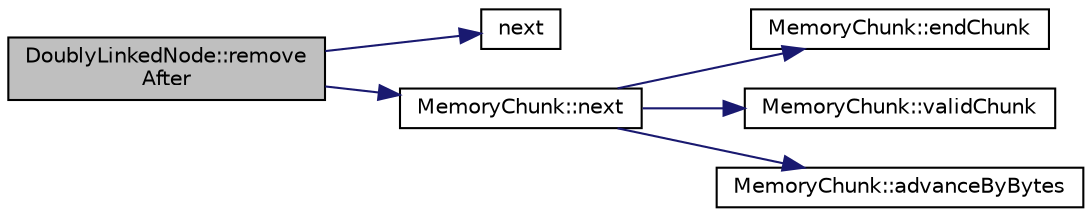 digraph "DoublyLinkedNode::removeAfter"
{
  edge [fontname="Helvetica",fontsize="10",labelfontname="Helvetica",labelfontsize="10"];
  node [fontname="Helvetica",fontsize="10",shape=record];
  rankdir="LR";
  Node77 [label="DoublyLinkedNode::remove\lAfter",height=0.2,width=0.4,color="black", fillcolor="grey75", style="filled", fontcolor="black"];
  Node77 -> Node78 [color="midnightblue",fontsize="10",style="solid",fontname="Helvetica"];
  Node78 [label="next",height=0.2,width=0.4,color="black", fillcolor="white", style="filled",URL="$d9/df6/_memory_chunk_8h.html#a76a3ce8ac02f8af29de2179cebb0c8a1"];
  Node77 -> Node79 [color="midnightblue",fontsize="10",style="solid",fontname="Helvetica"];
  Node79 [label="MemoryChunk::next",height=0.2,width=0.4,color="black", fillcolor="white", style="filled",URL="$d4/d1d/class_memory_chunk.html#a4cdc4796b4fe962c6cbf386bf82c4f0a"];
  Node79 -> Node80 [color="midnightblue",fontsize="10",style="solid",fontname="Helvetica"];
  Node80 [label="MemoryChunk::endChunk",height=0.2,width=0.4,color="black", fillcolor="white", style="filled",URL="$d4/d1d/class_memory_chunk.html#a5cb5ae2b25f743044da9ac8121eb810e"];
  Node79 -> Node81 [color="midnightblue",fontsize="10",style="solid",fontname="Helvetica"];
  Node81 [label="MemoryChunk::validChunk",height=0.2,width=0.4,color="black", fillcolor="white", style="filled",URL="$d4/d1d/class_memory_chunk.html#acc575b5a85e63afc79f121b6ba71fbb2"];
  Node79 -> Node82 [color="midnightblue",fontsize="10",style="solid",fontname="Helvetica"];
  Node82 [label="MemoryChunk::advanceByBytes",height=0.2,width=0.4,color="black", fillcolor="white", style="filled",URL="$d4/d1d/class_memory_chunk.html#aae8721905aad927f06d2a4860196d86f"];
}
